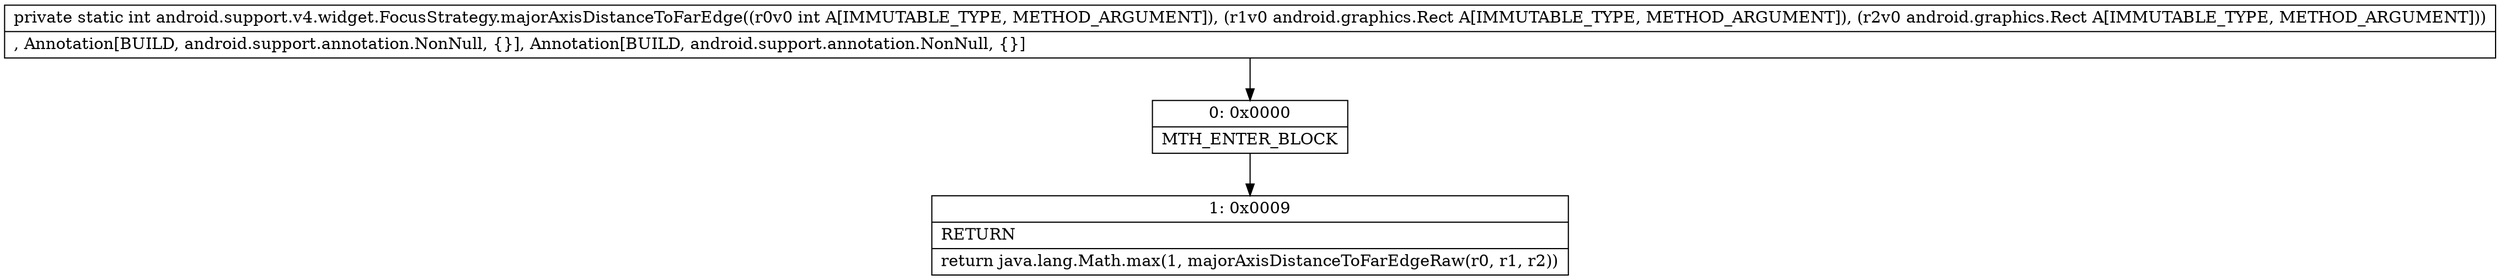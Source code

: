 digraph "CFG forandroid.support.v4.widget.FocusStrategy.majorAxisDistanceToFarEdge(ILandroid\/graphics\/Rect;Landroid\/graphics\/Rect;)I" {
Node_0 [shape=record,label="{0\:\ 0x0000|MTH_ENTER_BLOCK\l}"];
Node_1 [shape=record,label="{1\:\ 0x0009|RETURN\l|return java.lang.Math.max(1, majorAxisDistanceToFarEdgeRaw(r0, r1, r2))\l}"];
MethodNode[shape=record,label="{private static int android.support.v4.widget.FocusStrategy.majorAxisDistanceToFarEdge((r0v0 int A[IMMUTABLE_TYPE, METHOD_ARGUMENT]), (r1v0 android.graphics.Rect A[IMMUTABLE_TYPE, METHOD_ARGUMENT]), (r2v0 android.graphics.Rect A[IMMUTABLE_TYPE, METHOD_ARGUMENT]))  | , Annotation[BUILD, android.support.annotation.NonNull, \{\}], Annotation[BUILD, android.support.annotation.NonNull, \{\}]\l}"];
MethodNode -> Node_0;
Node_0 -> Node_1;
}

